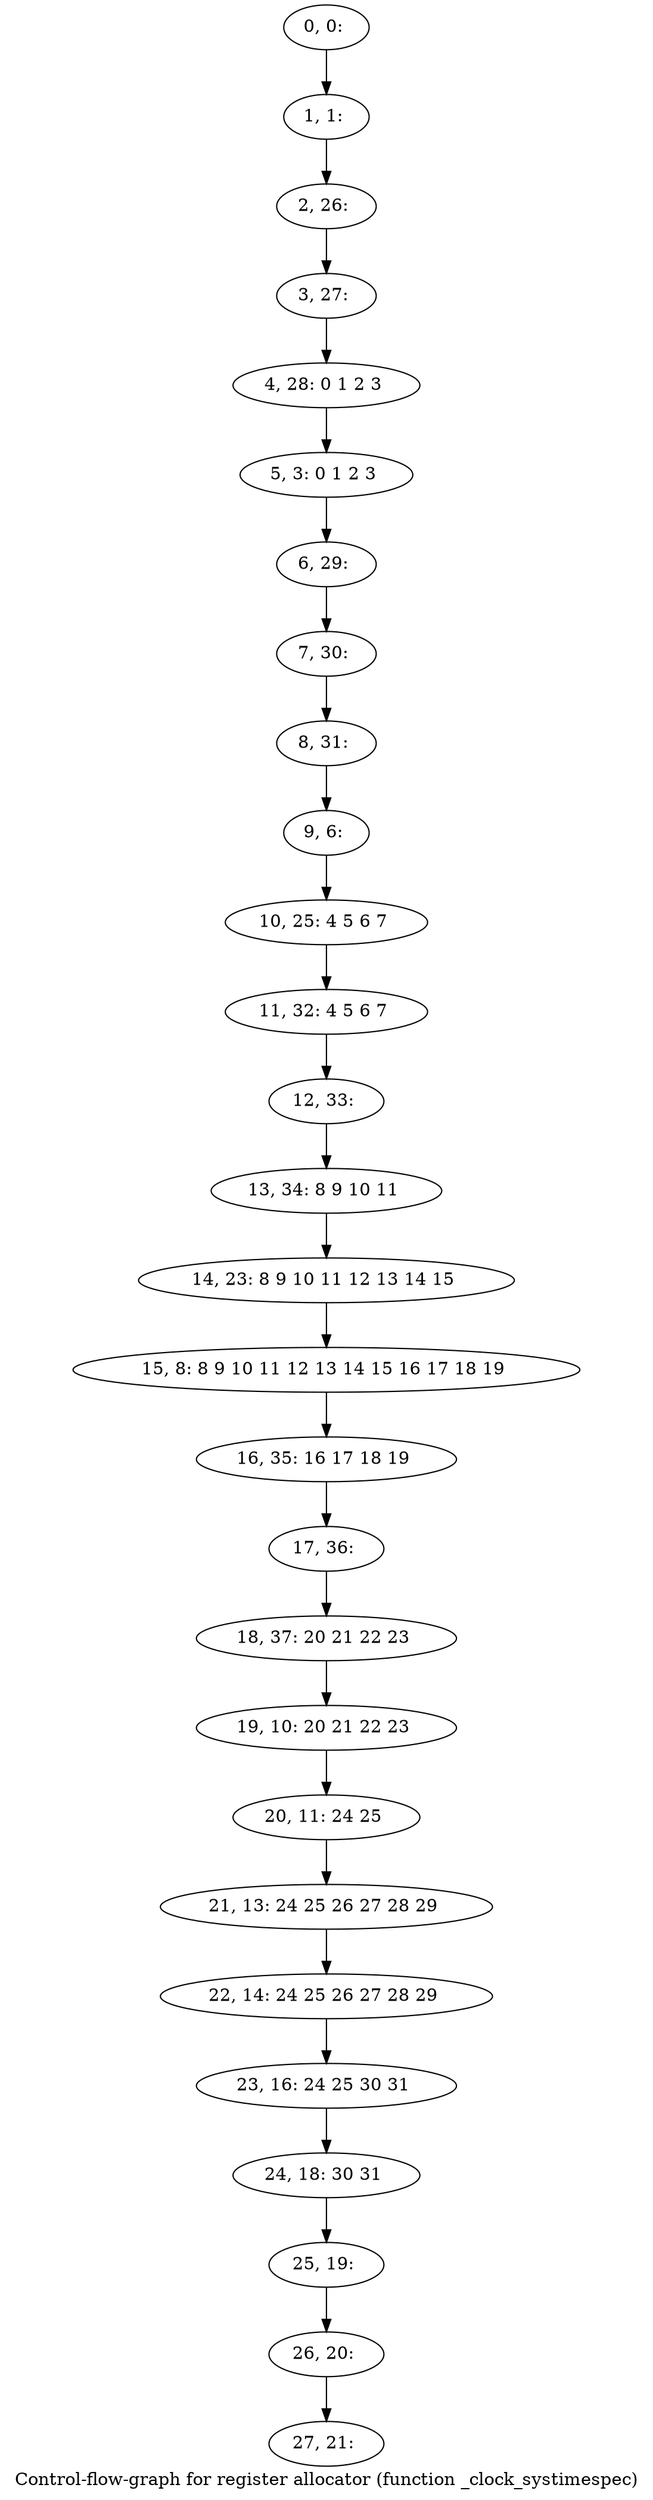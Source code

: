 digraph G {
graph [label="Control-flow-graph for register allocator (function _clock_systimespec)"]
0[label="0, 0: "];
1[label="1, 1: "];
2[label="2, 26: "];
3[label="3, 27: "];
4[label="4, 28: 0 1 2 3 "];
5[label="5, 3: 0 1 2 3 "];
6[label="6, 29: "];
7[label="7, 30: "];
8[label="8, 31: "];
9[label="9, 6: "];
10[label="10, 25: 4 5 6 7 "];
11[label="11, 32: 4 5 6 7 "];
12[label="12, 33: "];
13[label="13, 34: 8 9 10 11 "];
14[label="14, 23: 8 9 10 11 12 13 14 15 "];
15[label="15, 8: 8 9 10 11 12 13 14 15 16 17 18 19 "];
16[label="16, 35: 16 17 18 19 "];
17[label="17, 36: "];
18[label="18, 37: 20 21 22 23 "];
19[label="19, 10: 20 21 22 23 "];
20[label="20, 11: 24 25 "];
21[label="21, 13: 24 25 26 27 28 29 "];
22[label="22, 14: 24 25 26 27 28 29 "];
23[label="23, 16: 24 25 30 31 "];
24[label="24, 18: 30 31 "];
25[label="25, 19: "];
26[label="26, 20: "];
27[label="27, 21: "];
0->1 ;
1->2 ;
2->3 ;
3->4 ;
4->5 ;
5->6 ;
6->7 ;
7->8 ;
8->9 ;
9->10 ;
10->11 ;
11->12 ;
12->13 ;
13->14 ;
14->15 ;
15->16 ;
16->17 ;
17->18 ;
18->19 ;
19->20 ;
20->21 ;
21->22 ;
22->23 ;
23->24 ;
24->25 ;
25->26 ;
26->27 ;
}
